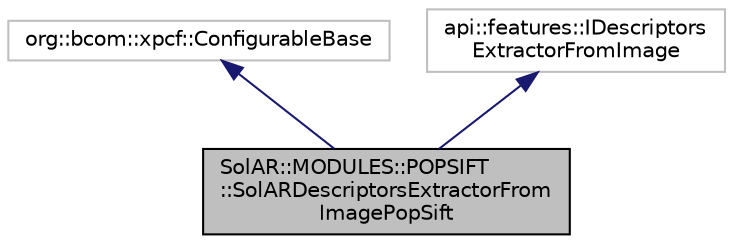 digraph "SolAR::MODULES::POPSIFT::SolARDescriptorsExtractorFromImagePopSift"
{
 // LATEX_PDF_SIZE
  edge [fontname="Helvetica",fontsize="10",labelfontname="Helvetica",labelfontsize="10"];
  node [fontname="Helvetica",fontsize="10",shape=record];
  Node1 [label="SolAR::MODULES::POPSIFT\l::SolARDescriptorsExtractorFrom\lImagePopSift",height=0.2,width=0.4,color="black", fillcolor="grey75", style="filled", fontcolor="black",tooltip="Detect keypoints and compute the descriptors from an image. UUID: 7fb2aace-a1b1-11eb-bcbc-0242ac13000..."];
  Node2 -> Node1 [dir="back",color="midnightblue",fontsize="10",style="solid",fontname="Helvetica"];
  Node2 [label="org::bcom::xpcf::ConfigurableBase",height=0.2,width=0.4,color="grey75", fillcolor="white", style="filled",tooltip=" "];
  Node3 -> Node1 [dir="back",color="midnightblue",fontsize="10",style="solid",fontname="Helvetica"];
  Node3 [label="api::features::IDescriptors\lExtractorFromImage",height=0.2,width=0.4,color="grey75", fillcolor="white", style="filled",tooltip=" "];
}
